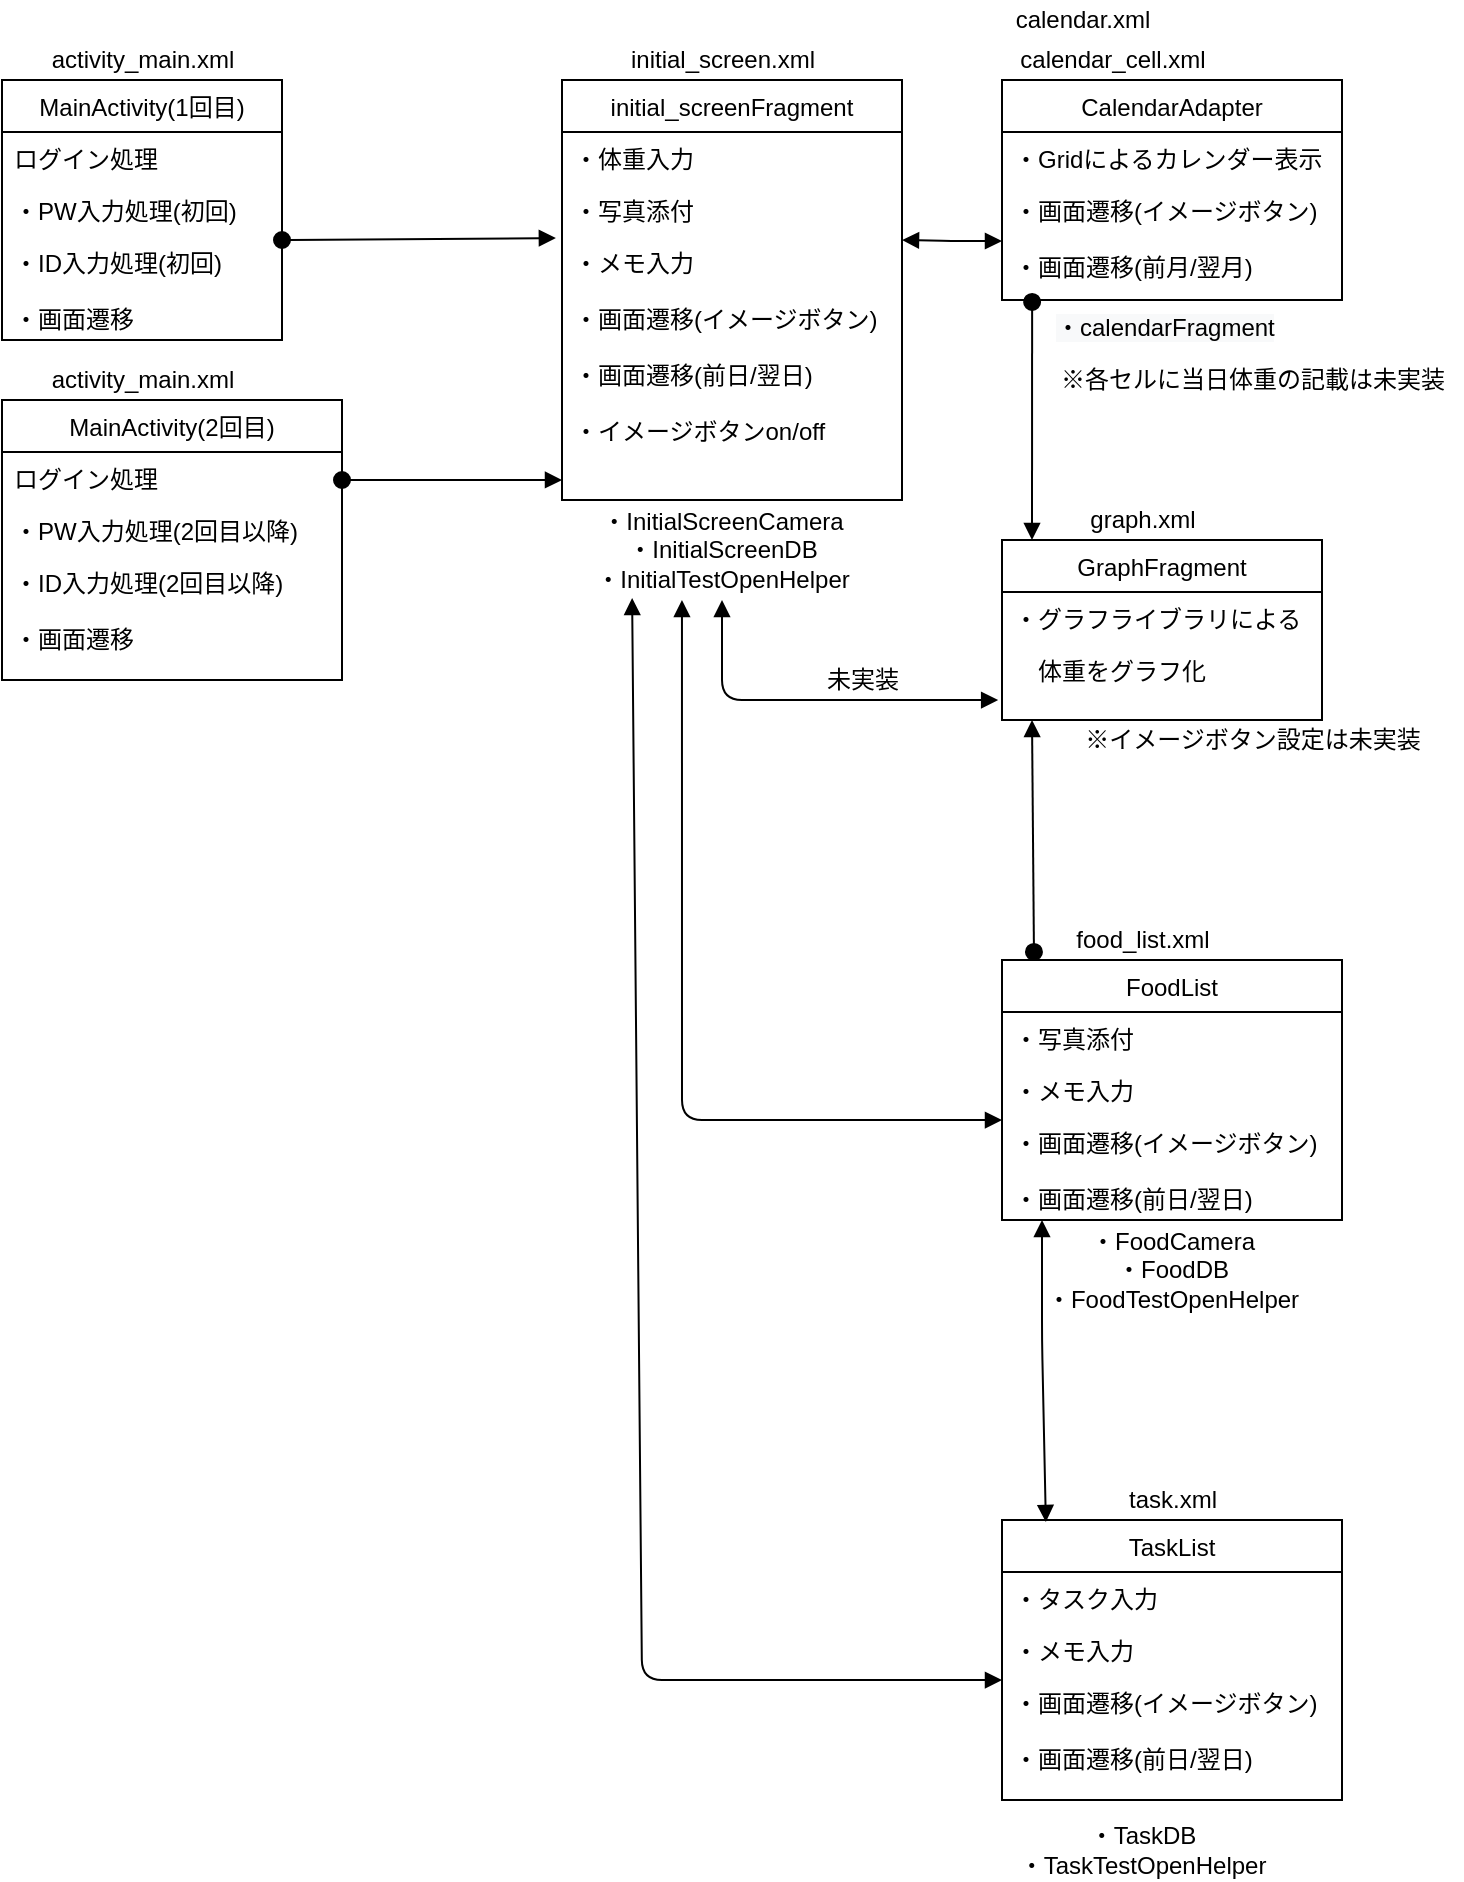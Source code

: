 <mxfile version="14.3.0" type="github">
  <diagram id="LSPMP-w4RNwfpnUbGc-Q" name="ページ1">
    <mxGraphModel dx="1108" dy="450" grid="1" gridSize="10" guides="1" tooltips="1" connect="1" arrows="1" fold="1" page="1" pageScale="1" pageWidth="827" pageHeight="1169" math="0" shadow="0">
      <root>
        <mxCell id="0" />
        <mxCell id="1" parent="0" />
        <mxCell id="-SbBaC57bwo80Ey5Qgcd-5" value="MainActivity(1回目)" style="swimlane;fontStyle=0;childLayout=stackLayout;horizontal=1;startSize=26;fillColor=none;horizontalStack=0;resizeParent=1;resizeParentMax=0;resizeLast=0;collapsible=1;marginBottom=0;" vertex="1" parent="1">
          <mxGeometry x="40" y="40" width="140" height="130" as="geometry" />
        </mxCell>
        <mxCell id="-SbBaC57bwo80Ey5Qgcd-6" value="ログイン処理" style="text;strokeColor=none;fillColor=none;align=left;verticalAlign=top;spacingLeft=4;spacingRight=4;overflow=hidden;rotatable=0;points=[[0,0.5],[1,0.5]];portConstraint=eastwest;" vertex="1" parent="-SbBaC57bwo80Ey5Qgcd-5">
          <mxGeometry y="26" width="140" height="26" as="geometry" />
        </mxCell>
        <mxCell id="-SbBaC57bwo80Ey5Qgcd-7" value="・PW入力処理(初回)" style="text;strokeColor=none;fillColor=none;align=left;verticalAlign=top;spacingLeft=4;spacingRight=4;overflow=hidden;rotatable=0;points=[[0,0.5],[1,0.5]];portConstraint=eastwest;" vertex="1" parent="-SbBaC57bwo80Ey5Qgcd-5">
          <mxGeometry y="52" width="140" height="26" as="geometry" />
        </mxCell>
        <mxCell id="-SbBaC57bwo80Ey5Qgcd-8" value="・ID入力処理(初回)&#xa;&#xa;・画面遷移" style="text;strokeColor=none;fillColor=none;align=left;verticalAlign=top;spacingLeft=4;spacingRight=4;overflow=hidden;rotatable=0;points=[[0,0.5],[1,0.5]];portConstraint=eastwest;" vertex="1" parent="-SbBaC57bwo80Ey5Qgcd-5">
          <mxGeometry y="78" width="140" height="52" as="geometry" />
        </mxCell>
        <mxCell id="-SbBaC57bwo80Ey5Qgcd-9" value="MainActivity(2回目)" style="swimlane;fontStyle=0;childLayout=stackLayout;horizontal=1;startSize=26;fillColor=none;horizontalStack=0;resizeParent=1;resizeParentMax=0;resizeLast=0;collapsible=1;marginBottom=0;" vertex="1" parent="1">
          <mxGeometry x="40" y="200" width="170" height="140" as="geometry" />
        </mxCell>
        <mxCell id="-SbBaC57bwo80Ey5Qgcd-10" value="ログイン処理" style="text;strokeColor=none;fillColor=none;align=left;verticalAlign=top;spacingLeft=4;spacingRight=4;overflow=hidden;rotatable=0;points=[[0,0.5],[1,0.5]];portConstraint=eastwest;" vertex="1" parent="-SbBaC57bwo80Ey5Qgcd-9">
          <mxGeometry y="26" width="170" height="26" as="geometry" />
        </mxCell>
        <mxCell id="-SbBaC57bwo80Ey5Qgcd-11" value="・PW入力処理(2回目以降)" style="text;strokeColor=none;fillColor=none;align=left;verticalAlign=top;spacingLeft=4;spacingRight=4;overflow=hidden;rotatable=0;points=[[0,0.5],[1,0.5]];portConstraint=eastwest;" vertex="1" parent="-SbBaC57bwo80Ey5Qgcd-9">
          <mxGeometry y="52" width="170" height="26" as="geometry" />
        </mxCell>
        <mxCell id="-SbBaC57bwo80Ey5Qgcd-12" value="・ID入力処理(2回目以降)&#xa;&#xa;・画面遷移" style="text;strokeColor=none;fillColor=none;align=left;verticalAlign=top;spacingLeft=4;spacingRight=4;overflow=hidden;rotatable=0;points=[[0,0.5],[1,0.5]];portConstraint=eastwest;" vertex="1" parent="-SbBaC57bwo80Ey5Qgcd-9">
          <mxGeometry y="78" width="170" height="62" as="geometry" />
        </mxCell>
        <mxCell id="-SbBaC57bwo80Ey5Qgcd-13" value="initial_screenFragment" style="swimlane;fontStyle=0;childLayout=stackLayout;horizontal=1;startSize=26;fillColor=none;horizontalStack=0;resizeParent=1;resizeParentMax=0;resizeLast=0;collapsible=1;marginBottom=0;" vertex="1" parent="1">
          <mxGeometry x="320" y="40" width="170" height="210" as="geometry" />
        </mxCell>
        <mxCell id="-SbBaC57bwo80Ey5Qgcd-14" value="・体重入力" style="text;strokeColor=none;fillColor=none;align=left;verticalAlign=top;spacingLeft=4;spacingRight=4;overflow=hidden;rotatable=0;points=[[0,0.5],[1,0.5]];portConstraint=eastwest;" vertex="1" parent="-SbBaC57bwo80Ey5Qgcd-13">
          <mxGeometry y="26" width="170" height="26" as="geometry" />
        </mxCell>
        <mxCell id="-SbBaC57bwo80Ey5Qgcd-15" value="・写真添付" style="text;strokeColor=none;fillColor=none;align=left;verticalAlign=top;spacingLeft=4;spacingRight=4;overflow=hidden;rotatable=0;points=[[0,0.5],[1,0.5]];portConstraint=eastwest;" vertex="1" parent="-SbBaC57bwo80Ey5Qgcd-13">
          <mxGeometry y="52" width="170" height="26" as="geometry" />
        </mxCell>
        <mxCell id="-SbBaC57bwo80Ey5Qgcd-16" value="・メモ入力&#xa;&#xa;・画面遷移(イメージボタン)&#xa;&#xa;・画面遷移(前日/翌日)&#xa;&#xa;・イメージボタンon/off" style="text;strokeColor=none;fillColor=none;align=left;verticalAlign=top;spacingLeft=4;spacingRight=4;overflow=hidden;rotatable=0;points=[[0,0.5],[1,0.5]];portConstraint=eastwest;" vertex="1" parent="-SbBaC57bwo80Ey5Qgcd-13">
          <mxGeometry y="78" width="170" height="132" as="geometry" />
        </mxCell>
        <mxCell id="-SbBaC57bwo80Ey5Qgcd-17" value="・InitialScreenCamera&lt;br&gt;・InitialScreenDB&lt;br&gt;・InitialTestOpenHelper" style="text;html=1;resizable=0;autosize=1;align=center;verticalAlign=middle;points=[];fillColor=none;strokeColor=none;rounded=0;" vertex="1" parent="1">
          <mxGeometry x="330" y="250" width="140" height="50" as="geometry" />
        </mxCell>
        <mxCell id="-SbBaC57bwo80Ey5Qgcd-18" value="initial_screen.xml" style="text;html=1;resizable=0;autosize=1;align=center;verticalAlign=middle;points=[];fillColor=none;strokeColor=none;rounded=0;" vertex="1" parent="1">
          <mxGeometry x="345" y="20" width="110" height="20" as="geometry" />
        </mxCell>
        <mxCell id="-SbBaC57bwo80Ey5Qgcd-19" value="・FoodCamera&lt;br&gt;・FoodDB&lt;br&gt;・FoodTestOpenHelper" style="text;html=1;resizable=0;autosize=1;align=center;verticalAlign=middle;points=[];fillColor=none;strokeColor=none;rounded=0;" vertex="1" parent="1">
          <mxGeometry x="555" y="610" width="140" height="50" as="geometry" />
        </mxCell>
        <mxCell id="-SbBaC57bwo80Ey5Qgcd-20" value="activity_main.xml" style="text;html=1;resizable=0;autosize=1;align=center;verticalAlign=middle;points=[];fillColor=none;strokeColor=none;rounded=0;" vertex="1" parent="1">
          <mxGeometry x="55" y="20" width="110" height="20" as="geometry" />
        </mxCell>
        <mxCell id="-SbBaC57bwo80Ey5Qgcd-21" value="activity_main.xml" style="text;html=1;resizable=0;autosize=1;align=center;verticalAlign=middle;points=[];fillColor=none;strokeColor=none;rounded=0;" vertex="1" parent="1">
          <mxGeometry x="55" y="180" width="110" height="20" as="geometry" />
        </mxCell>
        <mxCell id="-SbBaC57bwo80Ey5Qgcd-22" value="CalendarAdapter" style="swimlane;fontStyle=0;childLayout=stackLayout;horizontal=1;startSize=26;fillColor=none;horizontalStack=0;resizeParent=1;resizeParentMax=0;resizeLast=0;collapsible=1;marginBottom=0;" vertex="1" parent="1">
          <mxGeometry x="540" y="40" width="170" height="110" as="geometry" />
        </mxCell>
        <mxCell id="-SbBaC57bwo80Ey5Qgcd-23" value="・Gridによるカレンダー表示" style="text;strokeColor=none;fillColor=none;align=left;verticalAlign=top;spacingLeft=4;spacingRight=4;overflow=hidden;rotatable=0;points=[[0,0.5],[1,0.5]];portConstraint=eastwest;" vertex="1" parent="-SbBaC57bwo80Ey5Qgcd-22">
          <mxGeometry y="26" width="170" height="26" as="geometry" />
        </mxCell>
        <mxCell id="-SbBaC57bwo80Ey5Qgcd-25" value="・画面遷移(イメージボタン)&#xa;&#xa;・画面遷移(前月/翌月)" style="text;strokeColor=none;fillColor=none;align=left;verticalAlign=top;spacingLeft=4;spacingRight=4;overflow=hidden;rotatable=0;points=[[0,0.5],[1,0.5]];portConstraint=eastwest;" vertex="1" parent="-SbBaC57bwo80Ey5Qgcd-22">
          <mxGeometry y="52" width="170" height="58" as="geometry" />
        </mxCell>
        <mxCell id="-SbBaC57bwo80Ey5Qgcd-26" value="calendar.xml" style="text;html=1;resizable=0;autosize=1;align=center;verticalAlign=middle;points=[];fillColor=none;strokeColor=none;rounded=0;" vertex="1" parent="1">
          <mxGeometry x="540" width="80" height="20" as="geometry" />
        </mxCell>
        <mxCell id="-SbBaC57bwo80Ey5Qgcd-27" value="calendar_cell.xml" style="text;html=1;resizable=0;autosize=1;align=center;verticalAlign=middle;points=[];fillColor=none;strokeColor=none;rounded=0;" vertex="1" parent="1">
          <mxGeometry x="540" y="20" width="110" height="20" as="geometry" />
        </mxCell>
        <mxCell id="-SbBaC57bwo80Ey5Qgcd-28" value="&lt;span style=&quot;color: rgb(0 , 0 , 0) ; font-family: &amp;#34;helvetica&amp;#34; ; font-size: 12px ; font-style: normal ; font-weight: 400 ; letter-spacing: normal ; text-align: center ; text-indent: 0px ; text-transform: none ; word-spacing: 0px ; background-color: rgb(248 , 249 , 250) ; display: inline ; float: none&quot;&gt;・calendarFragment&lt;/span&gt;" style="text;whiteSpace=wrap;html=1;" vertex="1" parent="1">
          <mxGeometry x="565" y="150" width="120" height="30" as="geometry" />
        </mxCell>
        <mxCell id="-SbBaC57bwo80Ey5Qgcd-29" value="※各セルに当日体重の記載は未実装" style="text;html=1;resizable=0;autosize=1;align=center;verticalAlign=middle;points=[];fillColor=none;strokeColor=none;rounded=0;" vertex="1" parent="1">
          <mxGeometry x="560" y="180" width="210" height="20" as="geometry" />
        </mxCell>
        <mxCell id="-SbBaC57bwo80Ey5Qgcd-30" value="GraphFragment" style="swimlane;fontStyle=0;childLayout=stackLayout;horizontal=1;startSize=26;fillColor=none;horizontalStack=0;resizeParent=1;resizeParentMax=0;resizeLast=0;collapsible=1;marginBottom=0;" vertex="1" parent="1">
          <mxGeometry x="540" y="270" width="160" height="90" as="geometry" />
        </mxCell>
        <mxCell id="-SbBaC57bwo80Ey5Qgcd-31" value="・グラフライブラリによる" style="text;strokeColor=none;fillColor=none;align=left;verticalAlign=top;spacingLeft=4;spacingRight=4;overflow=hidden;rotatable=0;points=[[0,0.5],[1,0.5]];portConstraint=eastwest;" vertex="1" parent="-SbBaC57bwo80Ey5Qgcd-30">
          <mxGeometry y="26" width="160" height="26" as="geometry" />
        </mxCell>
        <mxCell id="-SbBaC57bwo80Ey5Qgcd-32" value="　体重をグラフ化" style="text;strokeColor=none;fillColor=none;align=left;verticalAlign=top;spacingLeft=4;spacingRight=4;overflow=hidden;rotatable=0;points=[[0,0.5],[1,0.5]];portConstraint=eastwest;" vertex="1" parent="-SbBaC57bwo80Ey5Qgcd-30">
          <mxGeometry y="52" width="160" height="38" as="geometry" />
        </mxCell>
        <mxCell id="-SbBaC57bwo80Ey5Qgcd-34" value="graph.xml" style="text;html=1;resizable=0;autosize=1;align=center;verticalAlign=middle;points=[];fillColor=none;strokeColor=none;rounded=0;" vertex="1" parent="1">
          <mxGeometry x="575" y="250" width="70" height="20" as="geometry" />
        </mxCell>
        <mxCell id="-SbBaC57bwo80Ey5Qgcd-36" value="※イメージボタン設定は未実装" style="text;html=1;resizable=0;autosize=1;align=center;verticalAlign=middle;points=[];fillColor=none;strokeColor=none;rounded=0;" vertex="1" parent="1">
          <mxGeometry x="575" y="360" width="180" height="20" as="geometry" />
        </mxCell>
        <mxCell id="-SbBaC57bwo80Ey5Qgcd-37" value="FoodList" style="swimlane;fontStyle=0;childLayout=stackLayout;horizontal=1;startSize=26;fillColor=none;horizontalStack=0;resizeParent=1;resizeParentMax=0;resizeLast=0;collapsible=1;marginBottom=0;" vertex="1" parent="1">
          <mxGeometry x="540" y="480" width="170" height="130" as="geometry" />
        </mxCell>
        <mxCell id="-SbBaC57bwo80Ey5Qgcd-38" value="・写真添付" style="text;strokeColor=none;fillColor=none;align=left;verticalAlign=top;spacingLeft=4;spacingRight=4;overflow=hidden;rotatable=0;points=[[0,0.5],[1,0.5]];portConstraint=eastwest;" vertex="1" parent="-SbBaC57bwo80Ey5Qgcd-37">
          <mxGeometry y="26" width="170" height="26" as="geometry" />
        </mxCell>
        <mxCell id="-SbBaC57bwo80Ey5Qgcd-39" value="・メモ入力" style="text;strokeColor=none;fillColor=none;align=left;verticalAlign=top;spacingLeft=4;spacingRight=4;overflow=hidden;rotatable=0;points=[[0,0.5],[1,0.5]];portConstraint=eastwest;" vertex="1" parent="-SbBaC57bwo80Ey5Qgcd-37">
          <mxGeometry y="52" width="170" height="26" as="geometry" />
        </mxCell>
        <mxCell id="-SbBaC57bwo80Ey5Qgcd-40" value="・画面遷移(イメージボタン)&#xa;&#xa;・画面遷移(前日/翌日)" style="text;strokeColor=none;fillColor=none;align=left;verticalAlign=top;spacingLeft=4;spacingRight=4;overflow=hidden;rotatable=0;points=[[0,0.5],[1,0.5]];portConstraint=eastwest;" vertex="1" parent="-SbBaC57bwo80Ey5Qgcd-37">
          <mxGeometry y="78" width="170" height="52" as="geometry" />
        </mxCell>
        <mxCell id="-SbBaC57bwo80Ey5Qgcd-41" value="food_list.xml" style="text;html=1;resizable=0;autosize=1;align=center;verticalAlign=middle;points=[];fillColor=none;strokeColor=none;rounded=0;" vertex="1" parent="1">
          <mxGeometry x="570" y="460" width="80" height="20" as="geometry" />
        </mxCell>
        <mxCell id="-SbBaC57bwo80Ey5Qgcd-42" value="TaskList" style="swimlane;fontStyle=0;childLayout=stackLayout;horizontal=1;startSize=26;fillColor=none;horizontalStack=0;resizeParent=1;resizeParentMax=0;resizeLast=0;collapsible=1;marginBottom=0;" vertex="1" parent="1">
          <mxGeometry x="540" y="760" width="170" height="140" as="geometry" />
        </mxCell>
        <mxCell id="-SbBaC57bwo80Ey5Qgcd-43" value="・タスク入力&#xa;" style="text;strokeColor=none;fillColor=none;align=left;verticalAlign=top;spacingLeft=4;spacingRight=4;overflow=hidden;rotatable=0;points=[[0,0.5],[1,0.5]];portConstraint=eastwest;" vertex="1" parent="-SbBaC57bwo80Ey5Qgcd-42">
          <mxGeometry y="26" width="170" height="26" as="geometry" />
        </mxCell>
        <mxCell id="-SbBaC57bwo80Ey5Qgcd-44" value="・メモ入力" style="text;strokeColor=none;fillColor=none;align=left;verticalAlign=top;spacingLeft=4;spacingRight=4;overflow=hidden;rotatable=0;points=[[0,0.5],[1,0.5]];portConstraint=eastwest;" vertex="1" parent="-SbBaC57bwo80Ey5Qgcd-42">
          <mxGeometry y="52" width="170" height="26" as="geometry" />
        </mxCell>
        <mxCell id="-SbBaC57bwo80Ey5Qgcd-45" value="・画面遷移(イメージボタン)&#xa;&#xa;・画面遷移(前日/翌日)" style="text;strokeColor=none;fillColor=none;align=left;verticalAlign=top;spacingLeft=4;spacingRight=4;overflow=hidden;rotatable=0;points=[[0,0.5],[1,0.5]];portConstraint=eastwest;" vertex="1" parent="-SbBaC57bwo80Ey5Qgcd-42">
          <mxGeometry y="78" width="170" height="62" as="geometry" />
        </mxCell>
        <mxCell id="-SbBaC57bwo80Ey5Qgcd-46" value="・TaskDB&lt;br&gt;・TaskTestOpenHelper&lt;br&gt;" style="text;html=1;resizable=0;autosize=1;align=center;verticalAlign=middle;points=[];fillColor=none;strokeColor=none;rounded=0;" vertex="1" parent="1">
          <mxGeometry x="540" y="910" width="140" height="30" as="geometry" />
        </mxCell>
        <mxCell id="-SbBaC57bwo80Ey5Qgcd-47" value="task.xml" style="text;html=1;resizable=0;autosize=1;align=center;verticalAlign=middle;points=[];fillColor=none;strokeColor=none;rounded=0;" vertex="1" parent="1">
          <mxGeometry x="595" y="740" width="60" height="20" as="geometry" />
        </mxCell>
        <mxCell id="-SbBaC57bwo80Ey5Qgcd-51" value="" style="html=1;verticalAlign=bottom;startArrow=oval;startFill=1;endArrow=block;startSize=8;entryX=-0.018;entryY=0.008;entryDx=0;entryDy=0;entryPerimeter=0;" edge="1" parent="1" target="-SbBaC57bwo80Ey5Qgcd-16">
          <mxGeometry width="60" relative="1" as="geometry">
            <mxPoint x="180" y="120" as="sourcePoint" />
            <mxPoint x="240" y="120" as="targetPoint" />
          </mxGeometry>
        </mxCell>
        <mxCell id="-SbBaC57bwo80Ey5Qgcd-52" value="" style="html=1;verticalAlign=bottom;startArrow=oval;startFill=1;endArrow=block;startSize=8;entryX=-0.018;entryY=0.008;entryDx=0;entryDy=0;entryPerimeter=0;" edge="1" parent="1">
          <mxGeometry width="60" relative="1" as="geometry">
            <mxPoint x="210" y="240" as="sourcePoint" />
            <mxPoint x="320.0" y="239.996" as="targetPoint" />
          </mxGeometry>
        </mxCell>
        <mxCell id="-SbBaC57bwo80Ey5Qgcd-53" value="" style="endArrow=block;startArrow=block;endFill=1;startFill=1;html=1;" edge="1" parent="1">
          <mxGeometry width="160" relative="1" as="geometry">
            <mxPoint x="490" y="120" as="sourcePoint" />
            <mxPoint x="540" y="120.5" as="targetPoint" />
            <Array as="points">
              <mxPoint x="520" y="120.5" />
            </Array>
          </mxGeometry>
        </mxCell>
        <mxCell id="-SbBaC57bwo80Ey5Qgcd-56" value="" style="endArrow=block;startArrow=block;endFill=1;startFill=1;html=1;entryX=0.129;entryY=0.007;entryDx=0;entryDy=0;entryPerimeter=0;" edge="1" parent="1" target="-SbBaC57bwo80Ey5Qgcd-42">
          <mxGeometry width="160" relative="1" as="geometry">
            <mxPoint x="560" y="610" as="sourcePoint" />
            <mxPoint x="561" y="730" as="targetPoint" />
            <Array as="points">
              <mxPoint x="560" y="670" />
            </Array>
          </mxGeometry>
        </mxCell>
        <mxCell id="-SbBaC57bwo80Ey5Qgcd-57" value="" style="endArrow=block;startArrow=block;endFill=1;startFill=1;html=1;entryX=-0.012;entryY=0.737;entryDx=0;entryDy=0;entryPerimeter=0;" edge="1" parent="1" target="-SbBaC57bwo80Ey5Qgcd-32">
          <mxGeometry width="160" relative="1" as="geometry">
            <mxPoint x="400" y="300" as="sourcePoint" />
            <mxPoint x="530" y="350" as="targetPoint" />
            <Array as="points">
              <mxPoint x="400" y="350" />
            </Array>
          </mxGeometry>
        </mxCell>
        <mxCell id="-SbBaC57bwo80Ey5Qgcd-58" value="" style="endArrow=block;startArrow=block;endFill=1;startFill=1;html=1;entryX=-0.012;entryY=0.737;entryDx=0;entryDy=0;entryPerimeter=0;exitX=0.357;exitY=1;exitDx=0;exitDy=0;exitPerimeter=0;" edge="1" parent="1" source="-SbBaC57bwo80Ey5Qgcd-17">
          <mxGeometry width="160" relative="1" as="geometry">
            <mxPoint x="401.92" y="510" as="sourcePoint" />
            <mxPoint x="540.0" y="560.006" as="targetPoint" />
            <Array as="points">
              <mxPoint x="380" y="560" />
            </Array>
          </mxGeometry>
        </mxCell>
        <mxCell id="-SbBaC57bwo80Ey5Qgcd-59" value="" style="endArrow=block;startArrow=block;endFill=1;startFill=1;html=1;entryX=-0.012;entryY=0.737;entryDx=0;entryDy=0;entryPerimeter=0;exitX=0.179;exitY=0.98;exitDx=0;exitDy=0;exitPerimeter=0;" edge="1" parent="1" source="-SbBaC57bwo80Ey5Qgcd-17">
          <mxGeometry width="160" relative="1" as="geometry">
            <mxPoint x="401.92" y="790" as="sourcePoint" />
            <mxPoint x="540.0" y="840.006" as="targetPoint" />
            <Array as="points">
              <mxPoint x="360" y="840" />
            </Array>
          </mxGeometry>
        </mxCell>
        <mxCell id="-SbBaC57bwo80Ey5Qgcd-60" value="未実装" style="text;html=1;resizable=0;autosize=1;align=center;verticalAlign=middle;points=[];fillColor=none;strokeColor=none;rounded=0;" vertex="1" parent="1">
          <mxGeometry x="445" y="330" width="50" height="20" as="geometry" />
        </mxCell>
        <mxCell id="-SbBaC57bwo80Ey5Qgcd-62" value="" style="html=1;verticalAlign=bottom;startArrow=oval;startFill=1;endArrow=block;startSize=8;" edge="1" parent="1">
          <mxGeometry width="60" relative="1" as="geometry">
            <mxPoint x="555.06" y="150.94" as="sourcePoint" />
            <mxPoint x="555" y="270" as="targetPoint" />
          </mxGeometry>
        </mxCell>
        <mxCell id="-SbBaC57bwo80Ey5Qgcd-63" value="" style="html=1;verticalAlign=bottom;startArrow=oval;startFill=1;endArrow=block;startSize=8;exitX=0.094;exitY=-0.031;exitDx=0;exitDy=0;exitPerimeter=0;" edge="1" parent="1" source="-SbBaC57bwo80Ey5Qgcd-37">
          <mxGeometry width="60" relative="1" as="geometry">
            <mxPoint x="555" y="460" as="sourcePoint" />
            <mxPoint x="555" y="360" as="targetPoint" />
          </mxGeometry>
        </mxCell>
      </root>
    </mxGraphModel>
  </diagram>
</mxfile>
